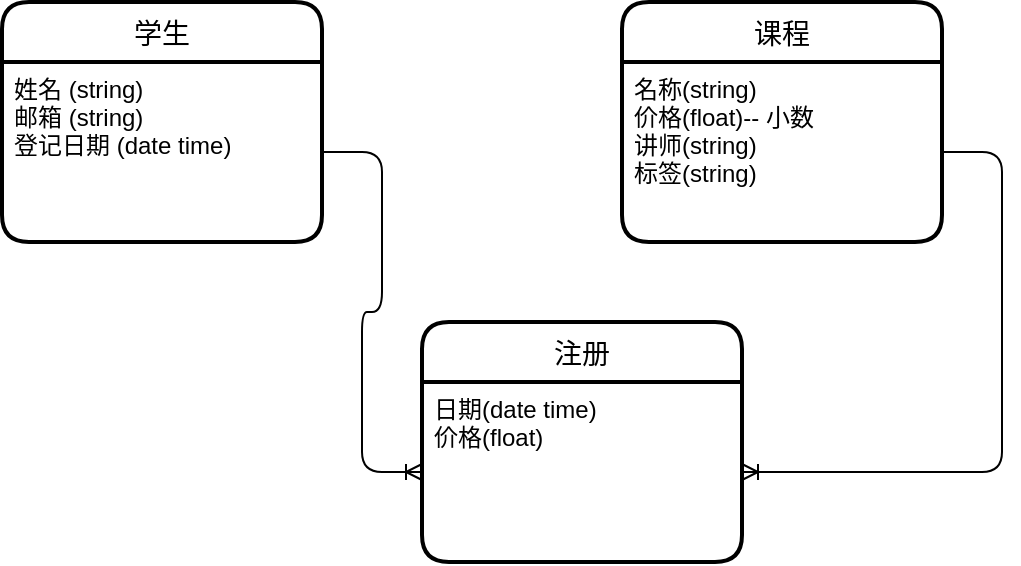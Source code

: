 <mxfile version="17.4.5" type="github">
  <diagram id="8GgMJwKJn8SSidBKVmMq" name="第 1 页">
    <mxGraphModel dx="455" dy="393" grid="1" gridSize="10" guides="1" tooltips="1" connect="1" arrows="1" fold="1" page="1" pageScale="1" pageWidth="827" pageHeight="1169" math="0" shadow="0">
      <root>
        <mxCell id="0" />
        <mxCell id="1" parent="0" />
        <mxCell id="_Ai08Qy22Dj0BchKp4Sf-1" value="学生" style="swimlane;childLayout=stackLayout;horizontal=1;startSize=30;horizontalStack=0;rounded=1;fontSize=14;fontStyle=0;strokeWidth=2;resizeParent=0;resizeLast=1;shadow=0;dashed=0;align=center;" parent="1" vertex="1">
          <mxGeometry x="50" y="200" width="160" height="120" as="geometry">
            <mxRectangle x="30" y="210" width="60" height="30" as="alternateBounds" />
          </mxGeometry>
        </mxCell>
        <mxCell id="_Ai08Qy22Dj0BchKp4Sf-2" value="姓名 (string)&#xa;邮箱 (string)&#xa;登记日期 (date time)" style="align=left;strokeColor=none;fillColor=none;spacingLeft=4;fontSize=12;verticalAlign=top;resizable=0;rotatable=0;part=1;rounded=1;" parent="_Ai08Qy22Dj0BchKp4Sf-1" vertex="1">
          <mxGeometry y="30" width="160" height="90" as="geometry" />
        </mxCell>
        <mxCell id="_Ai08Qy22Dj0BchKp4Sf-3" value="课程" style="swimlane;childLayout=stackLayout;horizontal=1;startSize=30;horizontalStack=0;rounded=1;fontSize=14;fontStyle=0;strokeWidth=2;resizeParent=0;resizeLast=1;shadow=0;dashed=0;align=center;" parent="1" vertex="1">
          <mxGeometry x="360" y="200" width="160" height="120" as="geometry" />
        </mxCell>
        <mxCell id="_Ai08Qy22Dj0BchKp4Sf-4" value="名称(string) &#xa;价格(float)-- 小数&#xa;讲师(string)&#xa;标签(string)&#xa;" style="align=left;strokeColor=none;fillColor=none;spacingLeft=4;fontSize=12;verticalAlign=top;resizable=0;rotatable=0;part=1;rounded=1;" parent="_Ai08Qy22Dj0BchKp4Sf-3" vertex="1">
          <mxGeometry y="30" width="160" height="90" as="geometry" />
        </mxCell>
        <mxCell id="_Ai08Qy22Dj0BchKp4Sf-10" value="注册" style="swimlane;childLayout=stackLayout;horizontal=1;startSize=30;horizontalStack=0;rounded=1;fontSize=14;fontStyle=0;strokeWidth=2;resizeParent=0;resizeLast=1;shadow=0;dashed=0;align=center;" parent="1" vertex="1">
          <mxGeometry x="260" y="360" width="160" height="120" as="geometry" />
        </mxCell>
        <mxCell id="_Ai08Qy22Dj0BchKp4Sf-11" value="日期(date time)&#xa;价格(float)" style="align=left;strokeColor=none;fillColor=none;spacingLeft=4;fontSize=12;verticalAlign=top;resizable=0;rotatable=0;part=1;rounded=1;" parent="_Ai08Qy22Dj0BchKp4Sf-10" vertex="1">
          <mxGeometry y="30" width="160" height="90" as="geometry" />
        </mxCell>
        <mxCell id="_Ai08Qy22Dj0BchKp4Sf-12" value="" style="edgeStyle=entityRelationEdgeStyle;fontSize=12;html=1;endArrow=ERoneToMany;rounded=1;" parent="1" source="_Ai08Qy22Dj0BchKp4Sf-2" target="_Ai08Qy22Dj0BchKp4Sf-11" edge="1">
          <mxGeometry width="100" height="100" relative="1" as="geometry">
            <mxPoint x="330" y="400" as="sourcePoint" />
            <mxPoint x="430" y="300" as="targetPoint" />
          </mxGeometry>
        </mxCell>
        <mxCell id="_Ai08Qy22Dj0BchKp4Sf-13" value="" style="edgeStyle=entityRelationEdgeStyle;fontSize=12;html=1;endArrow=ERoneToMany;rounded=1;" parent="1" source="_Ai08Qy22Dj0BchKp4Sf-4" target="_Ai08Qy22Dj0BchKp4Sf-11" edge="1">
          <mxGeometry width="100" height="100" relative="1" as="geometry">
            <mxPoint x="470" y="490" as="sourcePoint" />
            <mxPoint x="570" y="390" as="targetPoint" />
          </mxGeometry>
        </mxCell>
      </root>
    </mxGraphModel>
  </diagram>
</mxfile>
